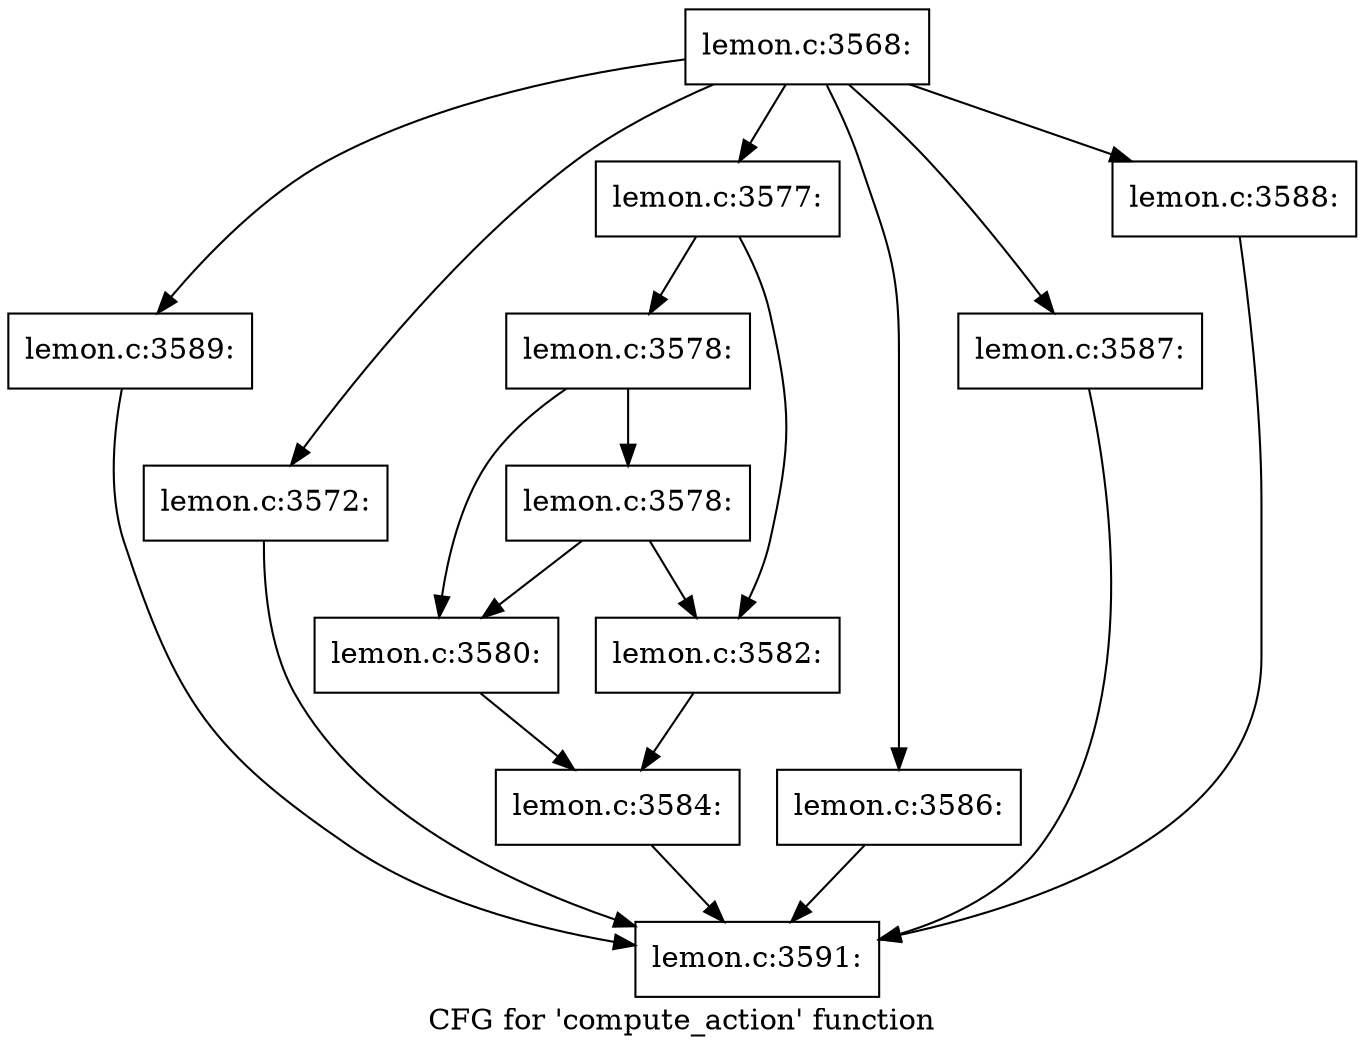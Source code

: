 digraph "CFG for 'compute_action' function" {
	label="CFG for 'compute_action' function";

	Node0x5625654845b0 [shape=record,label="{lemon.c:3568:}"];
	Node0x5625654845b0 -> Node0x5625654a05a0;
	Node0x5625654845b0 -> Node0x5625654ac660;
	Node0x5625654845b0 -> Node0x5625654acc40;
	Node0x5625654845b0 -> Node0x5625654af570;
	Node0x5625654845b0 -> Node0x5625654afe10;
	Node0x5625654845b0 -> Node0x5625654b01f0;
	Node0x5625654ac660 [shape=record,label="{lemon.c:3572:}"];
	Node0x5625654ac660 -> Node0x5625654a97e0;
	Node0x5625654acc40 [shape=record,label="{lemon.c:3577:}"];
	Node0x5625654acc40 -> Node0x5625654ace90;
	Node0x5625654acc40 -> Node0x5625654ace40;
	Node0x5625654ace90 [shape=record,label="{lemon.c:3578:}"];
	Node0x5625654ace90 -> Node0x5625654acda0;
	Node0x5625654ace90 -> Node0x5625654ad650;
	Node0x5625654ad650 [shape=record,label="{lemon.c:3578:}"];
	Node0x5625654ad650 -> Node0x5625654acda0;
	Node0x5625654ad650 -> Node0x5625654ace40;
	Node0x5625654acda0 [shape=record,label="{lemon.c:3580:}"];
	Node0x5625654acda0 -> Node0x5625654acdf0;
	Node0x5625654ace40 [shape=record,label="{lemon.c:3582:}"];
	Node0x5625654ace40 -> Node0x5625654acdf0;
	Node0x5625654acdf0 [shape=record,label="{lemon.c:3584:}"];
	Node0x5625654acdf0 -> Node0x5625654a97e0;
	Node0x5625654af570 [shape=record,label="{lemon.c:3586:}"];
	Node0x5625654af570 -> Node0x5625654a97e0;
	Node0x5625654afe10 [shape=record,label="{lemon.c:3587:}"];
	Node0x5625654afe10 -> Node0x5625654a97e0;
	Node0x5625654b01f0 [shape=record,label="{lemon.c:3588:}"];
	Node0x5625654b01f0 -> Node0x5625654a97e0;
	Node0x5625654a05a0 [shape=record,label="{lemon.c:3589:}"];
	Node0x5625654a05a0 -> Node0x5625654a97e0;
	Node0x5625654a97e0 [shape=record,label="{lemon.c:3591:}"];
}
